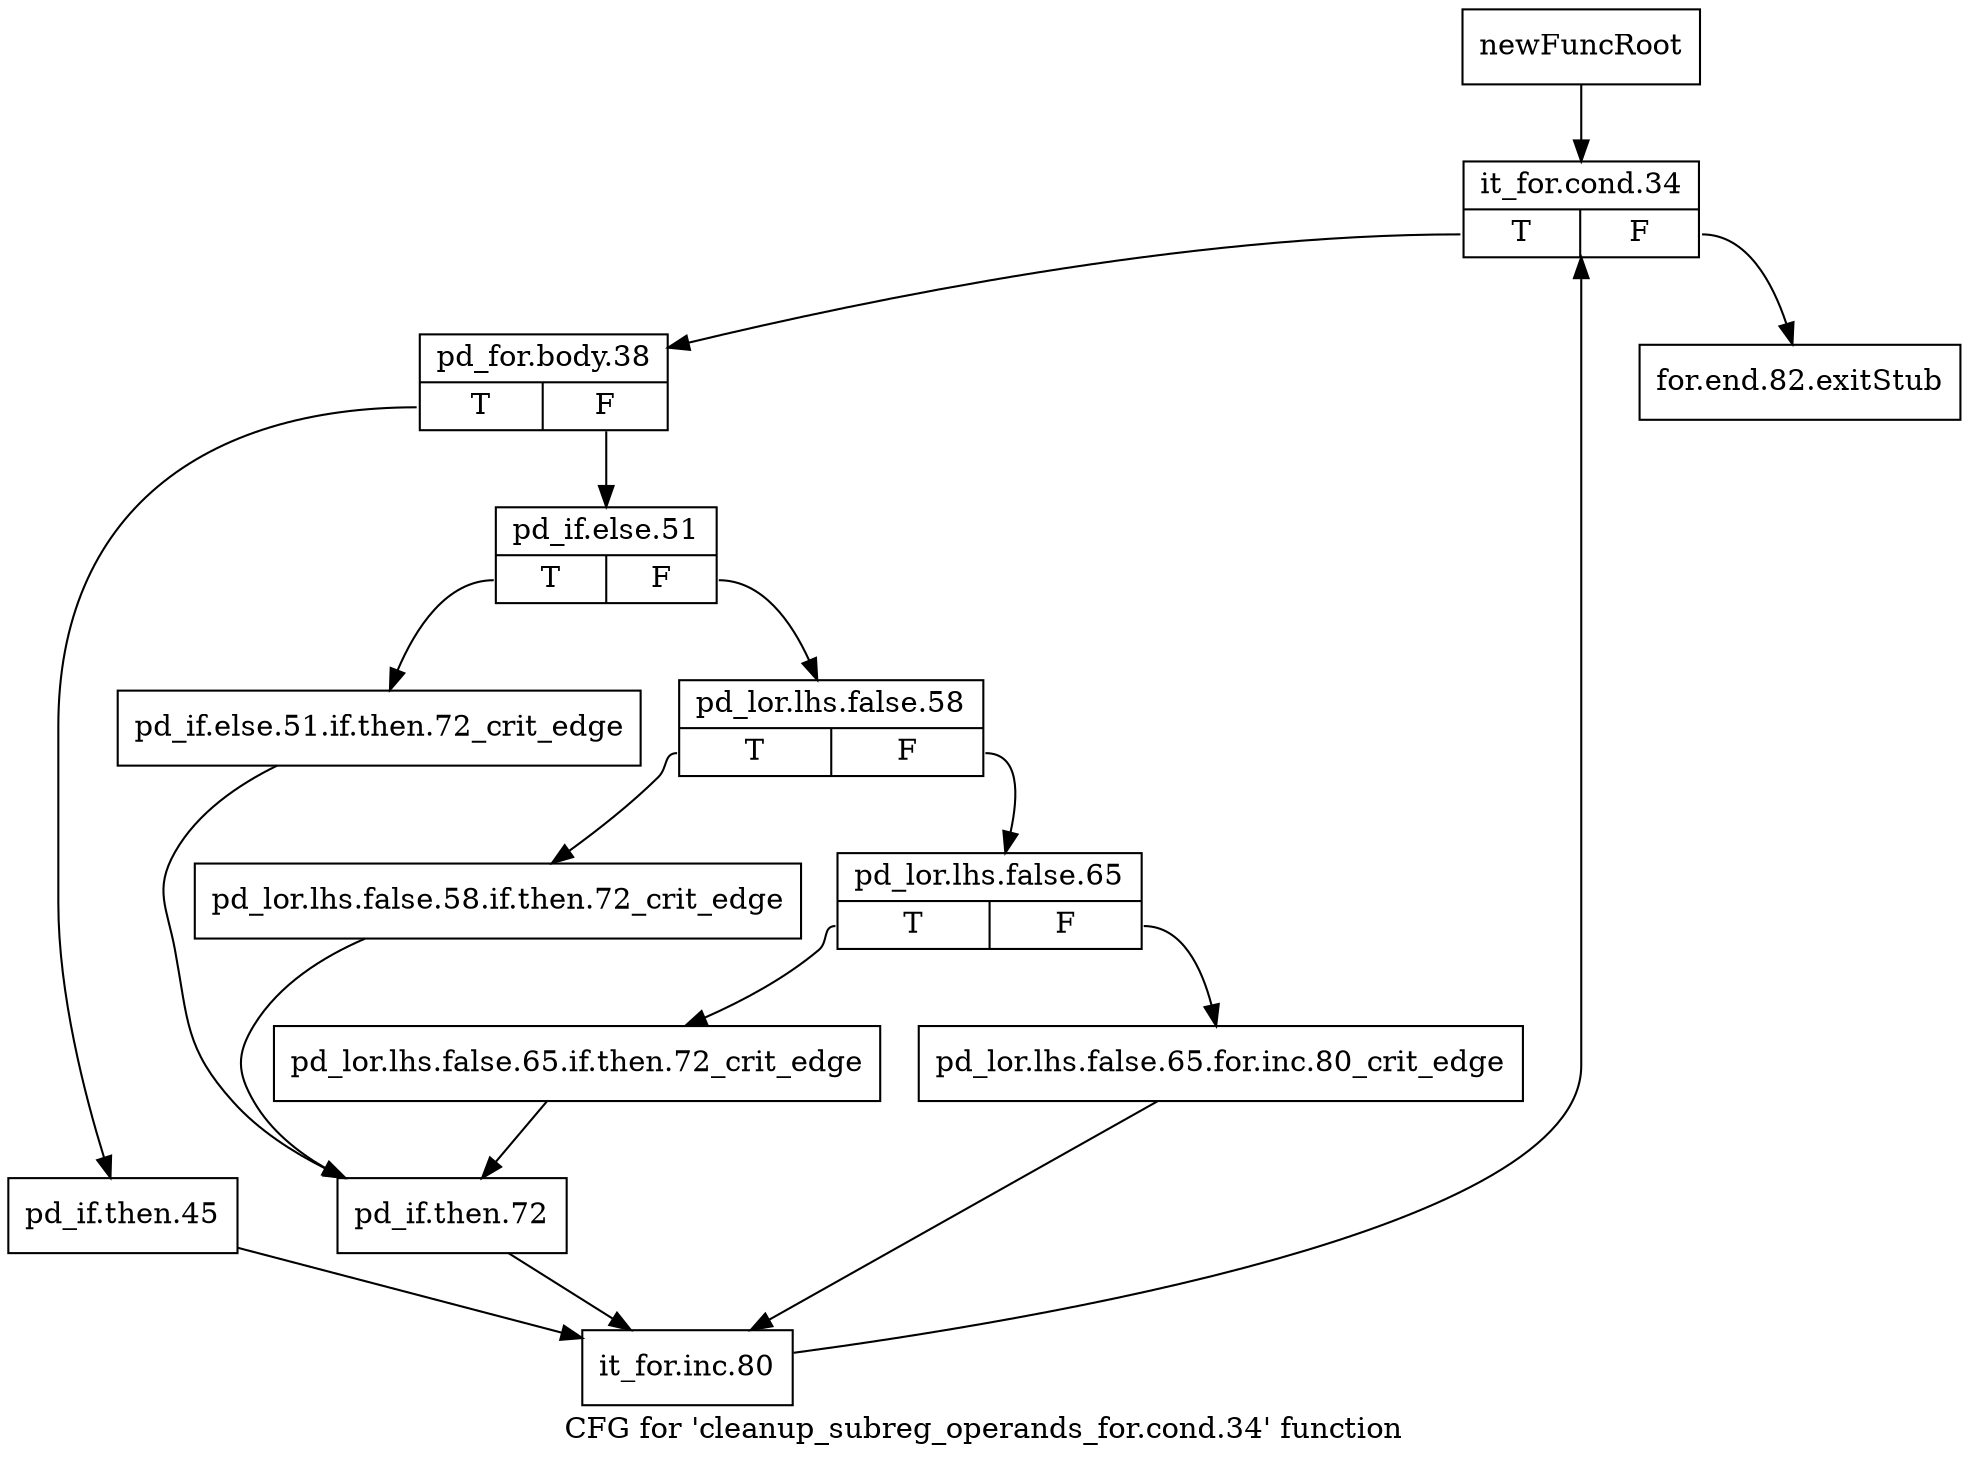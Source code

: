 digraph "CFG for 'cleanup_subreg_operands_for.cond.34' function" {
	label="CFG for 'cleanup_subreg_operands_for.cond.34' function";

	Node0xae3c350 [shape=record,label="{newFuncRoot}"];
	Node0xae3c350 -> Node0xae3c3f0;
	Node0xae3c3a0 [shape=record,label="{for.end.82.exitStub}"];
	Node0xae3c3f0 [shape=record,label="{it_for.cond.34|{<s0>T|<s1>F}}"];
	Node0xae3c3f0:s0 -> Node0xae3c440;
	Node0xae3c3f0:s1 -> Node0xae3c3a0;
	Node0xae3c440 [shape=record,label="{pd_for.body.38|{<s0>T|<s1>F}}"];
	Node0xae3c440:s0 -> Node0xae4e8a0;
	Node0xae3c440:s1 -> Node0xae3c490;
	Node0xae3c490 [shape=record,label="{pd_if.else.51|{<s0>T|<s1>F}}"];
	Node0xae3c490:s0 -> Node0xae4e800;
	Node0xae3c490:s1 -> Node0xae3c4e0;
	Node0xae3c4e0 [shape=record,label="{pd_lor.lhs.false.58|{<s0>T|<s1>F}}"];
	Node0xae3c4e0:s0 -> Node0xae4e7b0;
	Node0xae3c4e0:s1 -> Node0xae3c530;
	Node0xae3c530 [shape=record,label="{pd_lor.lhs.false.65|{<s0>T|<s1>F}}"];
	Node0xae3c530:s0 -> Node0xae4e760;
	Node0xae3c530:s1 -> Node0xae3c580;
	Node0xae3c580 [shape=record,label="{pd_lor.lhs.false.65.for.inc.80_crit_edge}"];
	Node0xae3c580 -> Node0xae4e8f0;
	Node0xae4e760 [shape=record,label="{pd_lor.lhs.false.65.if.then.72_crit_edge}"];
	Node0xae4e760 -> Node0xae4e850;
	Node0xae4e7b0 [shape=record,label="{pd_lor.lhs.false.58.if.then.72_crit_edge}"];
	Node0xae4e7b0 -> Node0xae4e850;
	Node0xae4e800 [shape=record,label="{pd_if.else.51.if.then.72_crit_edge}"];
	Node0xae4e800 -> Node0xae4e850;
	Node0xae4e850 [shape=record,label="{pd_if.then.72}"];
	Node0xae4e850 -> Node0xae4e8f0;
	Node0xae4e8a0 [shape=record,label="{pd_if.then.45}"];
	Node0xae4e8a0 -> Node0xae4e8f0;
	Node0xae4e8f0 [shape=record,label="{it_for.inc.80}"];
	Node0xae4e8f0 -> Node0xae3c3f0;
}
